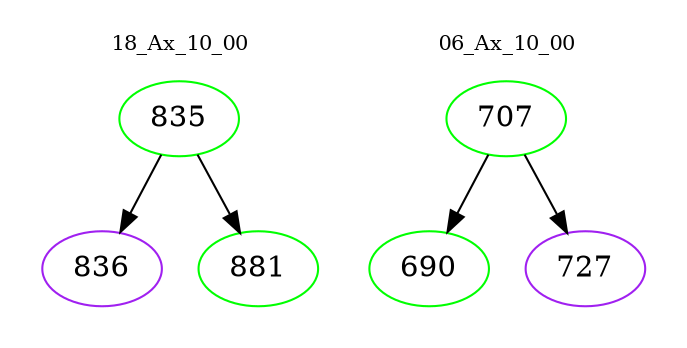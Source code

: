 digraph{
subgraph cluster_0 {
color = white
label = "18_Ax_10_00";
fontsize=10;
T0_835 [label="835", color="green"]
T0_835 -> T0_836 [color="black"]
T0_836 [label="836", color="purple"]
T0_835 -> T0_881 [color="black"]
T0_881 [label="881", color="green"]
}
subgraph cluster_1 {
color = white
label = "06_Ax_10_00";
fontsize=10;
T1_707 [label="707", color="green"]
T1_707 -> T1_690 [color="black"]
T1_690 [label="690", color="green"]
T1_707 -> T1_727 [color="black"]
T1_727 [label="727", color="purple"]
}
}
